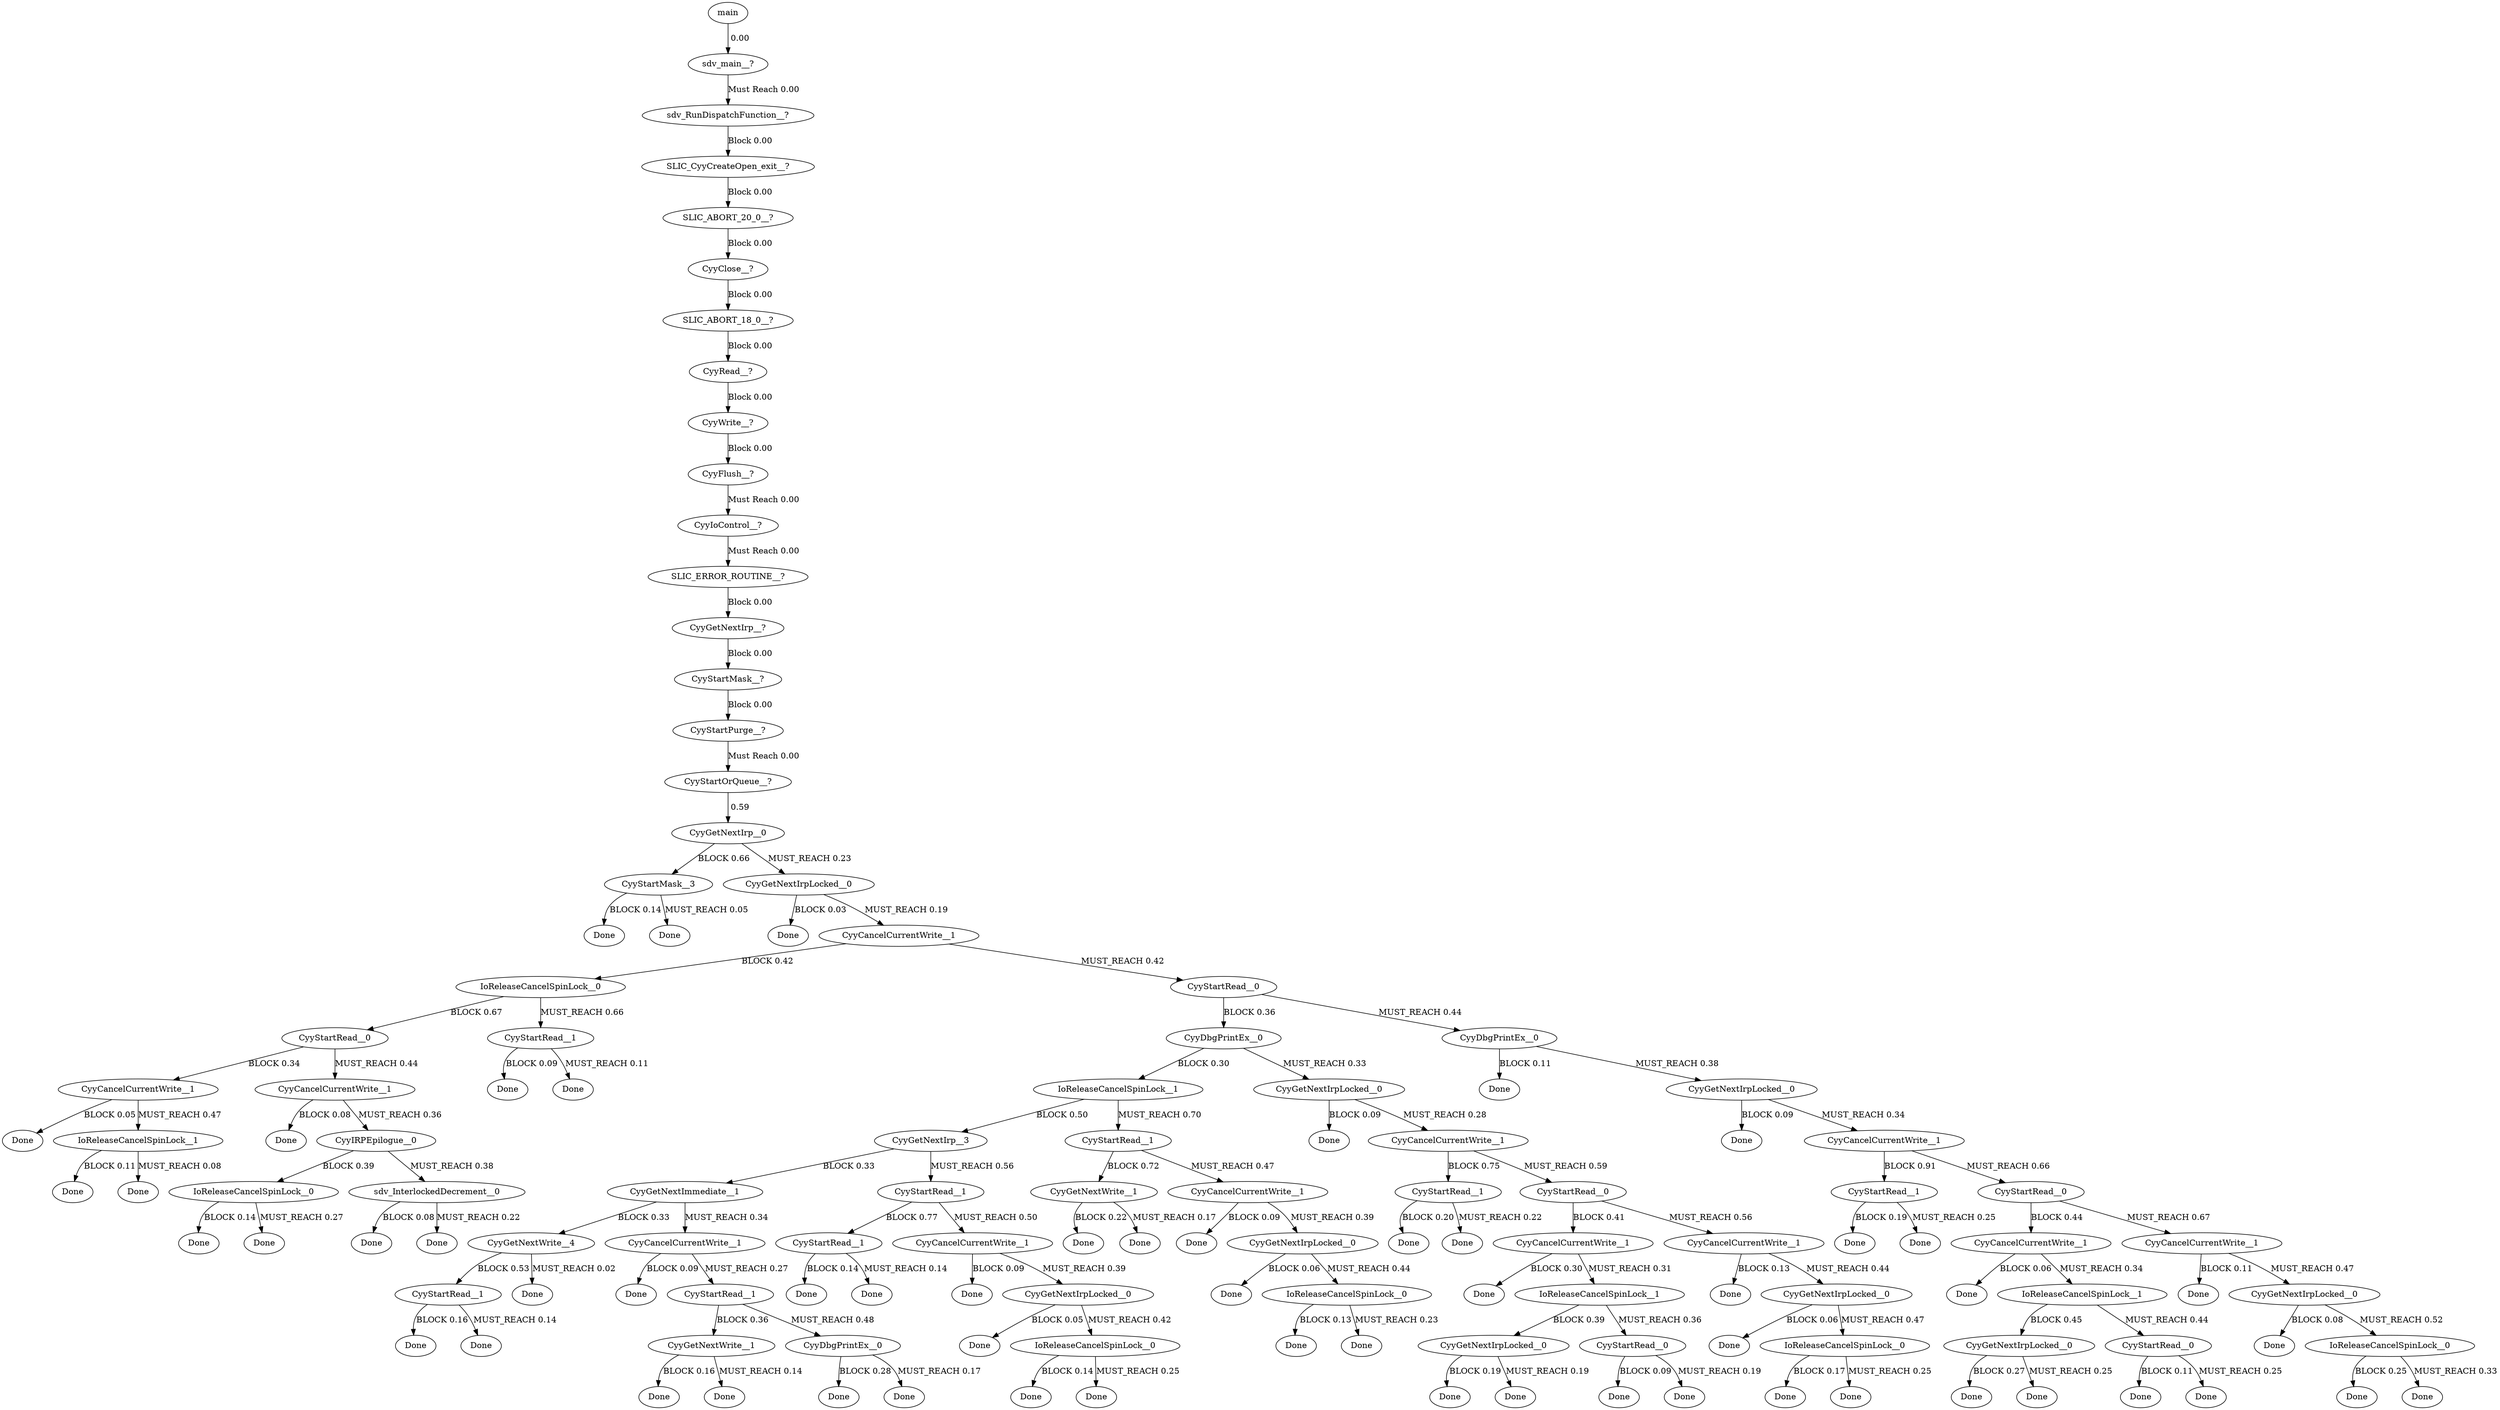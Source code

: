 digraph TG {
0 [label="main"]
1 [label="sdv_main__?"]
2 [label="sdv_RunDispatchFunction__?"]
3 [label="SLIC_CyyCreateOpen_exit__?"]
4 [label="SLIC_ABORT_20_0__?"]
5 [label="CyyClose__?"]
6 [label="SLIC_ABORT_18_0__?"]
7 [label="CyyRead__?"]
8 [label="CyyWrite__?"]
9 [label="CyyFlush__?"]
10 [label="CyyIoControl__?"]
11 [label="SLIC_ERROR_ROUTINE__?"]
12 [label="CyyGetNextIrp__?"]
13 [label="CyyStartMask__?"]
14 [label="CyyStartPurge__?"]
15 [label="CyyStartOrQueue__?"]
16 [label="CyyGetNextIrp__0"]
17 [label="CyyStartMask__3"]
18 [label="Done"]
19 [label="Done"]
20 [label="CyyGetNextIrpLocked__0"]
21 [label="Done"]
22 [label="CyyCancelCurrentWrite__1"]
23 [label="IoReleaseCancelSpinLock__0"]
24 [label="CyyStartRead__0"]
25 [label="CyyCancelCurrentWrite__1"]
26 [label="Done"]
27 [label="IoReleaseCancelSpinLock__1"]
28 [label="Done"]
29 [label="Done"]
30 [label="CyyCancelCurrentWrite__1"]
31 [label="Done"]
32 [label="CyyIRPEpilogue__0"]
33 [label="IoReleaseCancelSpinLock__0"]
34 [label="Done"]
35 [label="Done"]
36 [label="sdv_InterlockedDecrement__0"]
37 [label="Done"]
38 [label="Done"]
39 [label="CyyStartRead__1"]
40 [label="Done"]
41 [label="Done"]
42 [label="CyyStartRead__0"]
43 [label="CyyDbgPrintEx__0"]
44 [label="IoReleaseCancelSpinLock__1"]
45 [label="CyyGetNextIrp__3"]
46 [label="CyyGetNextImmediate__1"]
47 [label="CyyGetNextWrite__4"]
48 [label="CyyStartRead__1"]
49 [label="Done"]
50 [label="Done"]
51 [label="Done"]
52 [label="CyyCancelCurrentWrite__1"]
53 [label="Done"]
54 [label="CyyStartRead__1"]
55 [label="CyyGetNextWrite__1"]
56 [label="Done"]
57 [label="Done"]
58 [label="CyyDbgPrintEx__0"]
59 [label="Done"]
60 [label="Done"]
61 [label="CyyStartRead__1"]
62 [label="CyyStartRead__1"]
63 [label="Done"]
64 [label="Done"]
65 [label="CyyCancelCurrentWrite__1"]
66 [label="Done"]
67 [label="CyyGetNextIrpLocked__0"]
68 [label="Done"]
69 [label="IoReleaseCancelSpinLock__0"]
70 [label="Done"]
71 [label="Done"]
72 [label="CyyStartRead__1"]
73 [label="CyyGetNextWrite__1"]
74 [label="Done"]
75 [label="Done"]
76 [label="CyyCancelCurrentWrite__1"]
77 [label="Done"]
78 [label="CyyGetNextIrpLocked__0"]
79 [label="Done"]
80 [label="IoReleaseCancelSpinLock__0"]
81 [label="Done"]
82 [label="Done"]
83 [label="CyyGetNextIrpLocked__0"]
84 [label="Done"]
85 [label="CyyCancelCurrentWrite__1"]
86 [label="CyyStartRead__1"]
87 [label="Done"]
88 [label="Done"]
89 [label="CyyStartRead__0"]
90 [label="CyyCancelCurrentWrite__1"]
91 [label="Done"]
92 [label="IoReleaseCancelSpinLock__1"]
93 [label="CyyGetNextIrpLocked__0"]
94 [label="Done"]
95 [label="Done"]
96 [label="CyyStartRead__0"]
97 [label="Done"]
98 [label="Done"]
99 [label="CyyCancelCurrentWrite__1"]
100 [label="Done"]
101 [label="CyyGetNextIrpLocked__0"]
102 [label="Done"]
103 [label="IoReleaseCancelSpinLock__0"]
104 [label="Done"]
105 [label="Done"]
106 [label="CyyDbgPrintEx__0"]
107 [label="Done"]
108 [label="CyyGetNextIrpLocked__0"]
109 [label="Done"]
110 [label="CyyCancelCurrentWrite__1"]
111 [label="CyyStartRead__1"]
112 [label="Done"]
113 [label="Done"]
114 [label="CyyStartRead__0"]
115 [label="CyyCancelCurrentWrite__1"]
116 [label="Done"]
117 [label="IoReleaseCancelSpinLock__1"]
118 [label="CyyGetNextIrpLocked__0"]
119 [label="Done"]
120 [label="Done"]
121 [label="CyyStartRead__0"]
122 [label="Done"]
123 [label="Done"]
124 [label="CyyCancelCurrentWrite__1"]
125 [label="Done"]
126 [label="CyyGetNextIrpLocked__0"]
127 [label="Done"]
128 [label="IoReleaseCancelSpinLock__0"]
129 [label="Done"]
130 [label="Done"]
0 -> 1 [label=" 0.00"]
1 -> 2 [label="Must Reach 0.00"]
2 -> 3 [label="Block 0.00"]
3 -> 4 [label="Block 0.00"]
4 -> 5 [label="Block 0.00"]
5 -> 6 [label="Block 0.00"]
6 -> 7 [label="Block 0.00"]
7 -> 8 [label="Block 0.00"]
8 -> 9 [label="Block 0.00"]
9 -> 10 [label="Must Reach 0.00"]
10 -> 11 [label="Must Reach 0.00"]
11 -> 12 [label="Block 0.00"]
12 -> 13 [label="Block 0.00"]
13 -> 14 [label="Block 0.00"]
14 -> 15 [label="Must Reach 0.00"]
15 -> 16 [label=" 0.59"]
16 -> 17 [label="BLOCK 0.66"]
16 -> 20 [label="MUST_REACH 0.23"]
17 -> 18 [label="BLOCK 0.14"]
17 -> 19 [label="MUST_REACH 0.05"]
20 -> 21 [label="BLOCK 0.03"]
20 -> 22 [label="MUST_REACH 0.19"]
22 -> 23 [label="BLOCK 0.42"]
22 -> 42 [label="MUST_REACH 0.42"]
23 -> 24 [label="BLOCK 0.67"]
23 -> 39 [label="MUST_REACH 0.66"]
24 -> 25 [label="BLOCK 0.34"]
24 -> 30 [label="MUST_REACH 0.44"]
25 -> 26 [label="BLOCK 0.05"]
25 -> 27 [label="MUST_REACH 0.47"]
27 -> 28 [label="BLOCK 0.11"]
27 -> 29 [label="MUST_REACH 0.08"]
30 -> 31 [label="BLOCK 0.08"]
30 -> 32 [label="MUST_REACH 0.36"]
32 -> 33 [label="BLOCK 0.39"]
32 -> 36 [label="MUST_REACH 0.38"]
33 -> 34 [label="BLOCK 0.14"]
33 -> 35 [label="MUST_REACH 0.27"]
36 -> 37 [label="BLOCK 0.08"]
36 -> 38 [label="MUST_REACH 0.22"]
39 -> 40 [label="BLOCK 0.09"]
39 -> 41 [label="MUST_REACH 0.11"]
42 -> 43 [label="BLOCK 0.36"]
42 -> 106 [label="MUST_REACH 0.44"]
43 -> 44 [label="BLOCK 0.30"]
43 -> 83 [label="MUST_REACH 0.33"]
44 -> 45 [label="BLOCK 0.50"]
44 -> 72 [label="MUST_REACH 0.70"]
45 -> 46 [label="BLOCK 0.33"]
45 -> 61 [label="MUST_REACH 0.56"]
46 -> 47 [label="BLOCK 0.33"]
46 -> 52 [label="MUST_REACH 0.34"]
47 -> 48 [label="BLOCK 0.53"]
47 -> 51 [label="MUST_REACH 0.02"]
48 -> 49 [label="BLOCK 0.16"]
48 -> 50 [label="MUST_REACH 0.14"]
52 -> 53 [label="BLOCK 0.09"]
52 -> 54 [label="MUST_REACH 0.27"]
54 -> 55 [label="BLOCK 0.36"]
54 -> 58 [label="MUST_REACH 0.48"]
55 -> 56 [label="BLOCK 0.16"]
55 -> 57 [label="MUST_REACH 0.14"]
58 -> 59 [label="BLOCK 0.28"]
58 -> 60 [label="MUST_REACH 0.17"]
61 -> 62 [label="BLOCK 0.77"]
61 -> 65 [label="MUST_REACH 0.50"]
62 -> 63 [label="BLOCK 0.14"]
62 -> 64 [label="MUST_REACH 0.14"]
65 -> 66 [label="BLOCK 0.09"]
65 -> 67 [label="MUST_REACH 0.39"]
67 -> 68 [label="BLOCK 0.05"]
67 -> 69 [label="MUST_REACH 0.42"]
69 -> 70 [label="BLOCK 0.14"]
69 -> 71 [label="MUST_REACH 0.25"]
72 -> 73 [label="BLOCK 0.72"]
72 -> 76 [label="MUST_REACH 0.47"]
73 -> 74 [label="BLOCK 0.22"]
73 -> 75 [label="MUST_REACH 0.17"]
76 -> 77 [label="BLOCK 0.09"]
76 -> 78 [label="MUST_REACH 0.39"]
78 -> 79 [label="BLOCK 0.06"]
78 -> 80 [label="MUST_REACH 0.44"]
80 -> 81 [label="BLOCK 0.13"]
80 -> 82 [label="MUST_REACH 0.23"]
83 -> 84 [label="BLOCK 0.09"]
83 -> 85 [label="MUST_REACH 0.28"]
85 -> 86 [label="BLOCK 0.75"]
85 -> 89 [label="MUST_REACH 0.59"]
86 -> 87 [label="BLOCK 0.20"]
86 -> 88 [label="MUST_REACH 0.22"]
89 -> 90 [label="BLOCK 0.41"]
89 -> 99 [label="MUST_REACH 0.56"]
90 -> 91 [label="BLOCK 0.30"]
90 -> 92 [label="MUST_REACH 0.31"]
92 -> 93 [label="BLOCK 0.39"]
92 -> 96 [label="MUST_REACH 0.36"]
93 -> 94 [label="BLOCK 0.19"]
93 -> 95 [label="MUST_REACH 0.19"]
96 -> 97 [label="BLOCK 0.09"]
96 -> 98 [label="MUST_REACH 0.19"]
99 -> 100 [label="BLOCK 0.13"]
99 -> 101 [label="MUST_REACH 0.44"]
101 -> 102 [label="BLOCK 0.06"]
101 -> 103 [label="MUST_REACH 0.47"]
103 -> 104 [label="BLOCK 0.17"]
103 -> 105 [label="MUST_REACH 0.25"]
106 -> 107 [label="BLOCK 0.11"]
106 -> 108 [label="MUST_REACH 0.38"]
108 -> 109 [label="BLOCK 0.09"]
108 -> 110 [label="MUST_REACH 0.34"]
110 -> 111 [label="BLOCK 0.91"]
110 -> 114 [label="MUST_REACH 0.66"]
111 -> 112 [label="BLOCK 0.19"]
111 -> 113 [label="MUST_REACH 0.25"]
114 -> 115 [label="BLOCK 0.44"]
114 -> 124 [label="MUST_REACH 0.67"]
115 -> 116 [label="BLOCK 0.06"]
115 -> 117 [label="MUST_REACH 0.34"]
117 -> 118 [label="BLOCK 0.45"]
117 -> 121 [label="MUST_REACH 0.44"]
118 -> 119 [label="BLOCK 0.27"]
118 -> 120 [label="MUST_REACH 0.25"]
121 -> 122 [label="BLOCK 0.11"]
121 -> 123 [label="MUST_REACH 0.25"]
124 -> 125 [label="BLOCK 0.11"]
124 -> 126 [label="MUST_REACH 0.47"]
126 -> 127 [label="BLOCK 0.08"]
126 -> 128 [label="MUST_REACH 0.52"]
128 -> 129 [label="BLOCK 0.25"]
128 -> 130 [label="MUST_REACH 0.33"]
}
